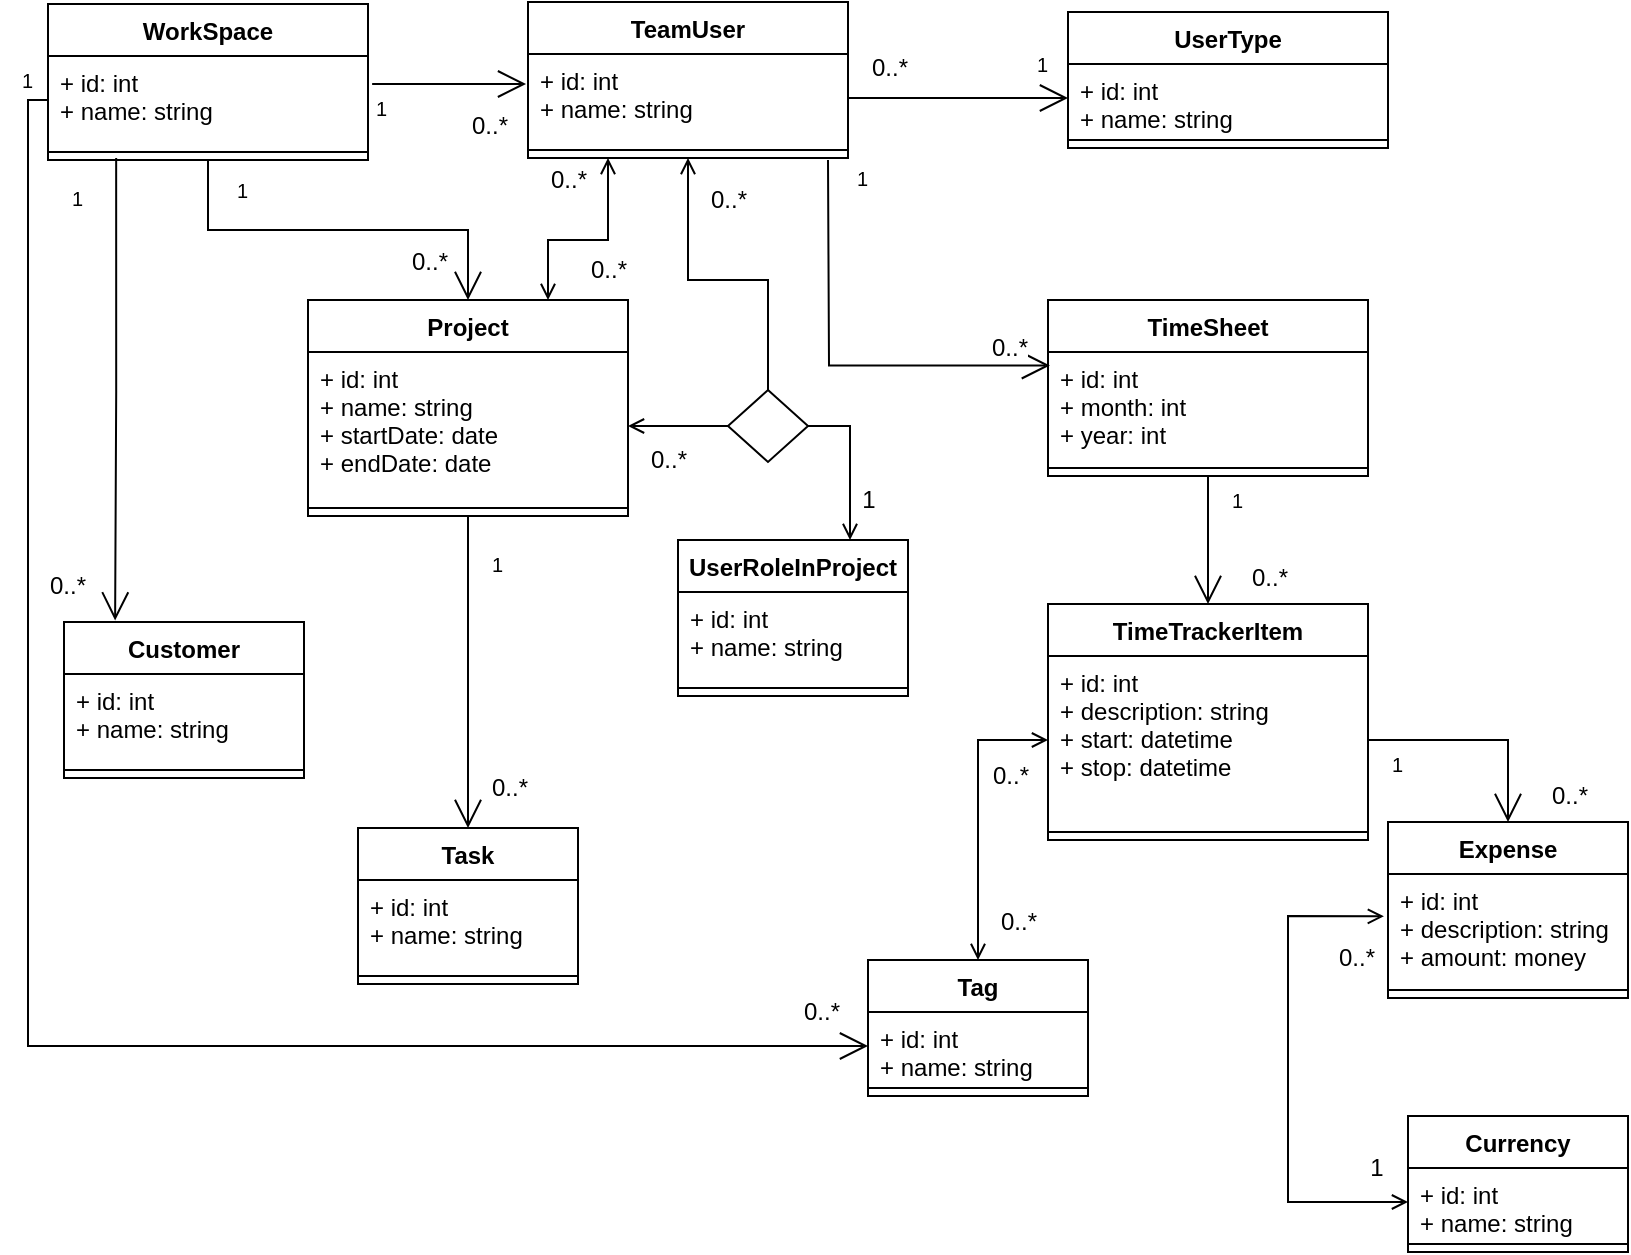 <mxfile version="11.1.4" type="device"><diagram id="qc4NHHZFJ22QZ8N9rFCM" name="Domain Model By Associations"><mxGraphModel dx="2249" dy="824" grid="1" gridSize="10" guides="1" tooltips="1" connect="1" arrows="1" fold="1" page="1" pageScale="1" pageWidth="827" pageHeight="1169" math="0" shadow="0"><root><mxCell id="hbZJrL5-JNAS7463Lo1K-0"/><mxCell id="hbZJrL5-JNAS7463Lo1K-1" parent="hbZJrL5-JNAS7463Lo1K-0"/><mxCell id="u3fUo4AWF5y-3UylBDNX-8" value="" style="endArrow=open;html=1;endSize=12;startArrow=none;startSize=14;startFill=0;edgeStyle=orthogonalEdgeStyle;exitX=1.013;exitY=0.318;exitDx=0;exitDy=0;rounded=1;exitPerimeter=0;entryX=-0.006;entryY=0.341;entryDx=0;entryDy=0;entryPerimeter=0;" parent="hbZJrL5-JNAS7463Lo1K-1" source="u3fUo4AWF5y-3UylBDNX-28" target="u3fUo4AWF5y-3UylBDNX-32" edge="1"><mxGeometry relative="1" as="geometry"><mxPoint x="220" y="36" as="sourcePoint"/><mxPoint x="270" y="210" as="targetPoint"/></mxGeometry></mxCell><mxCell id="u3fUo4AWF5y-3UylBDNX-9" value="1" style="resizable=0;html=1;align=left;verticalAlign=top;labelBackgroundColor=#ffffff;fontSize=10;" parent="u3fUo4AWF5y-3UylBDNX-8" connectable="0" vertex="1"><mxGeometry x="-1" relative="1" as="geometry"/></mxCell><mxCell id="u3fUo4AWF5y-3UylBDNX-10" value="&lt;span style=&quot;font-size: 12px ; text-align: center&quot;&gt;0..*&lt;/span&gt;" style="resizable=0;html=1;align=right;verticalAlign=top;labelBackgroundColor=#ffffff;fontSize=10;" parent="u3fUo4AWF5y-3UylBDNX-8" connectable="0" vertex="1"><mxGeometry x="1" relative="1" as="geometry"><mxPoint x="-9" y="7" as="offset"/></mxGeometry></mxCell><mxCell id="u3fUo4AWF5y-3UylBDNX-23" value="" style="endArrow=open;html=1;endSize=12;startArrow=none;startSize=14;startFill=0;edgeStyle=orthogonalEdgeStyle;entryX=0;entryY=0.5;entryDx=0;entryDy=0;exitX=1;exitY=0.5;exitDx=0;exitDy=0;rounded=0;" parent="hbZJrL5-JNAS7463Lo1K-1" source="u3fUo4AWF5y-3UylBDNX-32" target="u3fUo4AWF5y-3UylBDNX-35" edge="1"><mxGeometry relative="1" as="geometry"><mxPoint x="410" y="120" as="sourcePoint"/><mxPoint x="490" y="140" as="targetPoint"/></mxGeometry></mxCell><mxCell id="u3fUo4AWF5y-3UylBDNX-24" value="&lt;span style=&quot;font-size: 12px ; text-align: center&quot;&gt;0..*&lt;/span&gt;" style="resizable=0;html=1;align=left;verticalAlign=top;labelBackgroundColor=#ffffff;fontSize=10;" parent="u3fUo4AWF5y-3UylBDNX-23" connectable="0" vertex="1"><mxGeometry x="-1" relative="1" as="geometry"><mxPoint x="10" y="-29" as="offset"/></mxGeometry></mxCell><mxCell id="u3fUo4AWF5y-3UylBDNX-25" value="1" style="resizable=0;html=1;align=right;verticalAlign=top;labelBackgroundColor=#ffffff;fontSize=10;" parent="u3fUo4AWF5y-3UylBDNX-23" connectable="0" vertex="1"><mxGeometry x="1" relative="1" as="geometry"><mxPoint x="-10" y="-29" as="offset"/></mxGeometry></mxCell><mxCell id="u3fUo4AWF5y-3UylBDNX-27" value="WorkSpace" style="swimlane;fontStyle=1;align=center;verticalAlign=top;childLayout=stackLayout;horizontal=1;startSize=26;horizontalStack=0;resizeParent=1;resizeParentMax=0;resizeLast=0;collapsible=1;marginBottom=0;" parent="hbZJrL5-JNAS7463Lo1K-1" vertex="1"><mxGeometry x="20" y="12" width="160" height="78" as="geometry"/></mxCell><mxCell id="u3fUo4AWF5y-3UylBDNX-28" value="+ id: int&#10;+ name: string" style="text;strokeColor=none;fillColor=none;align=left;verticalAlign=top;spacingLeft=4;spacingRight=4;overflow=hidden;rotatable=0;points=[[0,0.5],[1,0.5]];portConstraint=eastwest;" parent="u3fUo4AWF5y-3UylBDNX-27" vertex="1"><mxGeometry y="26" width="160" height="44" as="geometry"/></mxCell><mxCell id="u3fUo4AWF5y-3UylBDNX-29" value="" style="line;strokeWidth=1;fillColor=none;align=left;verticalAlign=middle;spacingTop=-1;spacingLeft=3;spacingRight=3;rotatable=0;labelPosition=right;points=[];portConstraint=eastwest;" parent="u3fUo4AWF5y-3UylBDNX-27" vertex="1"><mxGeometry y="70" width="160" height="8" as="geometry"/></mxCell><mxCell id="u3fUo4AWF5y-3UylBDNX-31" value="TeamUser" style="swimlane;fontStyle=1;align=center;verticalAlign=top;childLayout=stackLayout;horizontal=1;startSize=26;horizontalStack=0;resizeParent=1;resizeParentMax=0;resizeLast=0;collapsible=1;marginBottom=0;" parent="hbZJrL5-JNAS7463Lo1K-1" vertex="1"><mxGeometry x="260" y="11" width="160" height="78" as="geometry"/></mxCell><mxCell id="u3fUo4AWF5y-3UylBDNX-32" value="+ id: int&#10;+ name: string&#10;" style="text;strokeColor=none;fillColor=none;align=left;verticalAlign=top;spacingLeft=4;spacingRight=4;overflow=hidden;rotatable=0;points=[[0,0.5],[1,0.5]];portConstraint=eastwest;" parent="u3fUo4AWF5y-3UylBDNX-31" vertex="1"><mxGeometry y="26" width="160" height="44" as="geometry"/></mxCell><mxCell id="u3fUo4AWF5y-3UylBDNX-33" value="" style="line;strokeWidth=1;fillColor=none;align=left;verticalAlign=middle;spacingTop=-1;spacingLeft=3;spacingRight=3;rotatable=0;labelPosition=right;points=[];portConstraint=eastwest;" parent="u3fUo4AWF5y-3UylBDNX-31" vertex="1"><mxGeometry y="70" width="160" height="8" as="geometry"/></mxCell><mxCell id="u3fUo4AWF5y-3UylBDNX-34" value="UserType" style="swimlane;fontStyle=1;align=center;verticalAlign=top;childLayout=stackLayout;horizontal=1;startSize=26;horizontalStack=0;resizeParent=1;resizeParentMax=0;resizeLast=0;collapsible=1;marginBottom=0;" parent="hbZJrL5-JNAS7463Lo1K-1" vertex="1"><mxGeometry x="530" y="16" width="160" height="68" as="geometry"/></mxCell><mxCell id="u3fUo4AWF5y-3UylBDNX-35" value="+ id: int&#10;+ name: string" style="text;strokeColor=none;fillColor=none;align=left;verticalAlign=top;spacingLeft=4;spacingRight=4;overflow=hidden;rotatable=0;points=[[0,0.5],[1,0.5]];portConstraint=eastwest;" parent="u3fUo4AWF5y-3UylBDNX-34" vertex="1"><mxGeometry y="26" width="160" height="34" as="geometry"/></mxCell><mxCell id="u3fUo4AWF5y-3UylBDNX-36" value="" style="line;strokeWidth=1;fillColor=none;align=left;verticalAlign=middle;spacingTop=-1;spacingLeft=3;spacingRight=3;rotatable=0;labelPosition=right;points=[];portConstraint=eastwest;" parent="u3fUo4AWF5y-3UylBDNX-34" vertex="1"><mxGeometry y="60" width="160" height="8" as="geometry"/></mxCell><mxCell id="u3fUo4AWF5y-3UylBDNX-37" value="Project" style="swimlane;fontStyle=1;align=center;verticalAlign=top;childLayout=stackLayout;horizontal=1;startSize=26;horizontalStack=0;resizeParent=1;resizeParentMax=0;resizeLast=0;collapsible=1;marginBottom=0;" parent="hbZJrL5-JNAS7463Lo1K-1" vertex="1"><mxGeometry x="150" y="160" width="160" height="108" as="geometry"/></mxCell><mxCell id="u3fUo4AWF5y-3UylBDNX-38" value="+ id: int&#10;+ name: string&#10;+ startDate: date&#10;+ endDate: date&#10;" style="text;strokeColor=none;fillColor=none;align=left;verticalAlign=top;spacingLeft=4;spacingRight=4;overflow=hidden;rotatable=0;points=[[0,0.5],[1,0.5]];portConstraint=eastwest;" parent="u3fUo4AWF5y-3UylBDNX-37" vertex="1"><mxGeometry y="26" width="160" height="74" as="geometry"/></mxCell><mxCell id="u3fUo4AWF5y-3UylBDNX-39" value="" style="line;strokeWidth=1;fillColor=none;align=left;verticalAlign=middle;spacingTop=-1;spacingLeft=3;spacingRight=3;rotatable=0;labelPosition=right;points=[];portConstraint=eastwest;" parent="u3fUo4AWF5y-3UylBDNX-37" vertex="1"><mxGeometry y="100" width="160" height="8" as="geometry"/></mxCell><mxCell id="u3fUo4AWF5y-3UylBDNX-40" value="" style="endArrow=open;startArrow=open;endFill=0;startFill=0;html=1;exitX=0.75;exitY=0;exitDx=0;exitDy=0;entryX=0.25;entryY=1;entryDx=0;entryDy=0;rounded=0;" parent="hbZJrL5-JNAS7463Lo1K-1" source="u3fUo4AWF5y-3UylBDNX-37" target="u3fUo4AWF5y-3UylBDNX-31" edge="1"><mxGeometry width="160" relative="1" as="geometry"><mxPoint x="290" y="270" as="sourcePoint"/><mxPoint x="450" y="270" as="targetPoint"/><Array as="points"><mxPoint x="270" y="130"/><mxPoint x="300" y="130"/></Array></mxGeometry></mxCell><mxCell id="u3fUo4AWF5y-3UylBDNX-41" value="0..*" style="text;html=1;resizable=0;points=[];align=center;verticalAlign=middle;labelBackgroundColor=#ffffff;" parent="u3fUo4AWF5y-3UylBDNX-40" vertex="1" connectable="0"><mxGeometry x="0.886" y="1" relative="1" as="geometry"><mxPoint x="-19" y="5" as="offset"/></mxGeometry></mxCell><mxCell id="u3fUo4AWF5y-3UylBDNX-42" value="0..*" style="text;html=1;resizable=0;points=[];align=center;verticalAlign=middle;labelBackgroundColor=#ffffff;" parent="u3fUo4AWF5y-3UylBDNX-40" vertex="1" connectable="0"><mxGeometry x="-0.892" relative="1" as="geometry"><mxPoint x="30" y="-10" as="offset"/></mxGeometry></mxCell><mxCell id="u3fUo4AWF5y-3UylBDNX-46" value="" style="endArrow=open;html=1;endSize=12;startArrow=none;startSize=14;startFill=0;edgeStyle=orthogonalEdgeStyle;entryX=0.5;entryY=0;entryDx=0;entryDy=0;exitX=0.5;exitY=1;exitDx=0;exitDy=0;rounded=0;" parent="hbZJrL5-JNAS7463Lo1K-1" source="u3fUo4AWF5y-3UylBDNX-27" target="u3fUo4AWF5y-3UylBDNX-37" edge="1"><mxGeometry relative="1" as="geometry"><mxPoint x="430" y="69" as="sourcePoint"/><mxPoint x="540" y="68" as="targetPoint"/></mxGeometry></mxCell><mxCell id="u3fUo4AWF5y-3UylBDNX-47" value="&lt;span style=&quot;font-size: 12px ; text-align: center&quot;&gt;0..*&lt;/span&gt;" style="resizable=0;html=1;align=left;verticalAlign=top;labelBackgroundColor=#ffffff;fontSize=10;direction=south;" parent="u3fUo4AWF5y-3UylBDNX-46" connectable="0" vertex="1"><mxGeometry x="-1" relative="1" as="geometry"><mxPoint x="100" y="37" as="offset"/></mxGeometry></mxCell><mxCell id="u3fUo4AWF5y-3UylBDNX-48" value="1" style="resizable=0;html=1;align=right;verticalAlign=top;labelBackgroundColor=#ffffff;fontSize=10;" parent="u3fUo4AWF5y-3UylBDNX-46" connectable="0" vertex="1"><mxGeometry x="1" relative="1" as="geometry"><mxPoint x="-110" y="-67" as="offset"/></mxGeometry></mxCell><mxCell id="u3fUo4AWF5y-3UylBDNX-52" value="Customer" style="swimlane;fontStyle=1;align=center;verticalAlign=top;childLayout=stackLayout;horizontal=1;startSize=26;horizontalStack=0;resizeParent=1;resizeParentMax=0;resizeLast=0;collapsible=1;marginBottom=0;" parent="hbZJrL5-JNAS7463Lo1K-1" vertex="1"><mxGeometry x="28" y="321" width="120" height="78" as="geometry"/></mxCell><mxCell id="u3fUo4AWF5y-3UylBDNX-53" value="+ id: int&#10;+ name: string&#10;" style="text;strokeColor=none;fillColor=none;align=left;verticalAlign=top;spacingLeft=4;spacingRight=4;overflow=hidden;rotatable=0;points=[[0,0.5],[1,0.5]];portConstraint=eastwest;" parent="u3fUo4AWF5y-3UylBDNX-52" vertex="1"><mxGeometry y="26" width="120" height="44" as="geometry"/></mxCell><mxCell id="u3fUo4AWF5y-3UylBDNX-54" value="" style="line;strokeWidth=1;fillColor=none;align=left;verticalAlign=middle;spacingTop=-1;spacingLeft=3;spacingRight=3;rotatable=0;labelPosition=right;points=[];portConstraint=eastwest;" parent="u3fUo4AWF5y-3UylBDNX-52" vertex="1"><mxGeometry y="70" width="120" height="8" as="geometry"/></mxCell><mxCell id="u3fUo4AWF5y-3UylBDNX-55" value="" style="endArrow=open;html=1;endSize=12;startArrow=none;startSize=14;startFill=0;edgeStyle=orthogonalEdgeStyle;entryX=0.213;entryY=-0.01;entryDx=0;entryDy=0;exitX=0.213;exitY=0.875;exitDx=0;exitDy=0;exitPerimeter=0;entryPerimeter=0;rounded=0;" parent="hbZJrL5-JNAS7463Lo1K-1" source="u3fUo4AWF5y-3UylBDNX-29" target="u3fUo4AWF5y-3UylBDNX-52" edge="1"><mxGeometry relative="1" as="geometry"><mxPoint x="430" y="69" as="sourcePoint"/><mxPoint x="540" y="68" as="targetPoint"/></mxGeometry></mxCell><mxCell id="u3fUo4AWF5y-3UylBDNX-56" value="1" style="resizable=0;html=1;align=left;verticalAlign=top;labelBackgroundColor=#ffffff;fontSize=10;" parent="u3fUo4AWF5y-3UylBDNX-55" connectable="0" vertex="1"><mxGeometry x="-1" relative="1" as="geometry"><mxPoint x="-24" y="8" as="offset"/></mxGeometry></mxCell><mxCell id="u3fUo4AWF5y-3UylBDNX-57" value="&lt;span style=&quot;font-size: 12px ; text-align: center&quot;&gt;0..*&lt;/span&gt;" style="resizable=0;html=1;align=right;verticalAlign=top;labelBackgroundColor=#ffffff;fontSize=10;" parent="u3fUo4AWF5y-3UylBDNX-55" connectable="0" vertex="1"><mxGeometry x="1" relative="1" as="geometry"><mxPoint x="-14" y="-31" as="offset"/></mxGeometry></mxCell><mxCell id="u3fUo4AWF5y-3UylBDNX-58" value="Task" style="swimlane;fontStyle=1;align=center;verticalAlign=top;childLayout=stackLayout;horizontal=1;startSize=26;horizontalStack=0;resizeParent=1;resizeParentMax=0;resizeLast=0;collapsible=1;marginBottom=0;" parent="hbZJrL5-JNAS7463Lo1K-1" vertex="1"><mxGeometry x="175" y="424" width="110" height="78" as="geometry"/></mxCell><mxCell id="u3fUo4AWF5y-3UylBDNX-59" value="+ id: int&#10;+ name: string&#10;" style="text;strokeColor=none;fillColor=none;align=left;verticalAlign=top;spacingLeft=4;spacingRight=4;overflow=hidden;rotatable=0;points=[[0,0.5],[1,0.5]];portConstraint=eastwest;" parent="u3fUo4AWF5y-3UylBDNX-58" vertex="1"><mxGeometry y="26" width="110" height="44" as="geometry"/></mxCell><mxCell id="u3fUo4AWF5y-3UylBDNX-60" value="" style="line;strokeWidth=1;fillColor=none;align=left;verticalAlign=middle;spacingTop=-1;spacingLeft=3;spacingRight=3;rotatable=0;labelPosition=right;points=[];portConstraint=eastwest;" parent="u3fUo4AWF5y-3UylBDNX-58" vertex="1"><mxGeometry y="70" width="110" height="8" as="geometry"/></mxCell><mxCell id="u3fUo4AWF5y-3UylBDNX-61" value="" style="endArrow=open;html=1;endSize=12;startArrow=none;startSize=14;startFill=0;edgeStyle=orthogonalEdgeStyle;exitX=0.5;exitY=1;exitDx=0;exitDy=0;rounded=0;entryX=0.5;entryY=0;entryDx=0;entryDy=0;" parent="hbZJrL5-JNAS7463Lo1K-1" source="u3fUo4AWF5y-3UylBDNX-37" target="u3fUo4AWF5y-3UylBDNX-58" edge="1"><mxGeometry relative="1" as="geometry"><mxPoint x="192" y="65" as="sourcePoint"/><mxPoint x="269" y="62" as="targetPoint"/></mxGeometry></mxCell><mxCell id="u3fUo4AWF5y-3UylBDNX-62" value="1" style="resizable=0;html=1;align=left;verticalAlign=top;labelBackgroundColor=#ffffff;fontSize=10;" parent="u3fUo4AWF5y-3UylBDNX-61" connectable="0" vertex="1"><mxGeometry x="-1" relative="1" as="geometry"><mxPoint x="10" y="12" as="offset"/></mxGeometry></mxCell><mxCell id="u3fUo4AWF5y-3UylBDNX-63" value="&lt;span style=&quot;font-size: 12px ; text-align: center&quot;&gt;0..*&lt;/span&gt;" style="resizable=0;html=1;align=right;verticalAlign=top;labelBackgroundColor=#ffffff;fontSize=10;" parent="u3fUo4AWF5y-3UylBDNX-61" connectable="0" vertex="1"><mxGeometry x="1" relative="1" as="geometry"><mxPoint x="30" y="-34" as="offset"/></mxGeometry></mxCell><mxCell id="u3fUo4AWF5y-3UylBDNX-64" value="TimeSheet" style="swimlane;fontStyle=1;align=center;verticalAlign=top;childLayout=stackLayout;horizontal=1;startSize=26;horizontalStack=0;resizeParent=1;resizeParentMax=0;resizeLast=0;collapsible=1;marginBottom=0;" parent="hbZJrL5-JNAS7463Lo1K-1" vertex="1"><mxGeometry x="520" y="160" width="160" height="88" as="geometry"/></mxCell><mxCell id="u3fUo4AWF5y-3UylBDNX-65" value="+ id: int&#10;+ month: int&#10;+ year: int&#10;" style="text;strokeColor=none;fillColor=none;align=left;verticalAlign=top;spacingLeft=4;spacingRight=4;overflow=hidden;rotatable=0;points=[[0,0.5],[1,0.5]];portConstraint=eastwest;" parent="u3fUo4AWF5y-3UylBDNX-64" vertex="1"><mxGeometry y="26" width="160" height="54" as="geometry"/></mxCell><mxCell id="u3fUo4AWF5y-3UylBDNX-66" value="" style="line;strokeWidth=1;fillColor=none;align=left;verticalAlign=middle;spacingTop=-1;spacingLeft=3;spacingRight=3;rotatable=0;labelPosition=right;points=[];portConstraint=eastwest;" parent="u3fUo4AWF5y-3UylBDNX-64" vertex="1"><mxGeometry y="80" width="160" height="8" as="geometry"/></mxCell><mxCell id="u3fUo4AWF5y-3UylBDNX-67" value="" style="endArrow=open;html=1;endSize=12;startArrow=none;startSize=14;startFill=0;edgeStyle=orthogonalEdgeStyle;entryX=0.006;entryY=0.125;entryDx=0;entryDy=0;entryPerimeter=0;rounded=0;" parent="hbZJrL5-JNAS7463Lo1K-1" target="u3fUo4AWF5y-3UylBDNX-65" edge="1"><mxGeometry relative="1" as="geometry"><mxPoint x="410" y="90" as="sourcePoint"/><mxPoint x="240" y="170" as="targetPoint"/></mxGeometry></mxCell><mxCell id="u3fUo4AWF5y-3UylBDNX-68" value="&lt;span style=&quot;font-size: 12px ; text-align: center&quot;&gt;0..*&lt;/span&gt;" style="resizable=0;html=1;align=left;verticalAlign=top;labelBackgroundColor=#ffffff;fontSize=10;direction=south;" parent="u3fUo4AWF5y-3UylBDNX-67" connectable="0" vertex="1"><mxGeometry x="-1" relative="1" as="geometry"><mxPoint x="80" y="80" as="offset"/></mxGeometry></mxCell><mxCell id="u3fUo4AWF5y-3UylBDNX-69" value="1" style="resizable=0;html=1;align=right;verticalAlign=top;labelBackgroundColor=#ffffff;fontSize=10;" parent="u3fUo4AWF5y-3UylBDNX-67" connectable="0" vertex="1"><mxGeometry x="1" relative="1" as="geometry"><mxPoint x="-91" y="-106" as="offset"/></mxGeometry></mxCell><mxCell id="u3fUo4AWF5y-3UylBDNX-70" value="TimeTrackerItem" style="swimlane;fontStyle=1;align=center;verticalAlign=top;childLayout=stackLayout;horizontal=1;startSize=26;horizontalStack=0;resizeParent=1;resizeParentMax=0;resizeLast=0;collapsible=1;marginBottom=0;" parent="hbZJrL5-JNAS7463Lo1K-1" vertex="1"><mxGeometry x="520" y="312" width="160" height="118" as="geometry"/></mxCell><mxCell id="u3fUo4AWF5y-3UylBDNX-71" value="+ id: int&#10;+ description: string&#10;+ start: datetime&#10;+ stop: datetime&#10;&#10;" style="text;strokeColor=none;fillColor=none;align=left;verticalAlign=top;spacingLeft=4;spacingRight=4;overflow=hidden;rotatable=0;points=[[0,0.5],[1,0.5]];portConstraint=eastwest;" parent="u3fUo4AWF5y-3UylBDNX-70" vertex="1"><mxGeometry y="26" width="160" height="84" as="geometry"/></mxCell><mxCell id="u3fUo4AWF5y-3UylBDNX-72" value="" style="line;strokeWidth=1;fillColor=none;align=left;verticalAlign=middle;spacingTop=-1;spacingLeft=3;spacingRight=3;rotatable=0;labelPosition=right;points=[];portConstraint=eastwest;" parent="u3fUo4AWF5y-3UylBDNX-70" vertex="1"><mxGeometry y="110" width="160" height="8" as="geometry"/></mxCell><mxCell id="u3fUo4AWF5y-3UylBDNX-73" value="" style="endArrow=open;html=1;endSize=12;startArrow=none;startSize=14;startFill=0;edgeStyle=orthogonalEdgeStyle;exitX=0.5;exitY=1;exitDx=0;exitDy=0;rounded=0;" parent="hbZJrL5-JNAS7463Lo1K-1" source="u3fUo4AWF5y-3UylBDNX-64" target="u3fUo4AWF5y-3UylBDNX-70" edge="1"><mxGeometry relative="1" as="geometry"><mxPoint x="192" y="65" as="sourcePoint"/><mxPoint x="269" y="62" as="targetPoint"/></mxGeometry></mxCell><mxCell id="u3fUo4AWF5y-3UylBDNX-74" value="1" style="resizable=0;html=1;align=left;verticalAlign=top;labelBackgroundColor=#ffffff;fontSize=10;" parent="u3fUo4AWF5y-3UylBDNX-73" connectable="0" vertex="1"><mxGeometry x="-1" relative="1" as="geometry"><mxPoint x="10" as="offset"/></mxGeometry></mxCell><mxCell id="u3fUo4AWF5y-3UylBDNX-75" value="&lt;span style=&quot;font-size: 12px ; text-align: center&quot;&gt;0..*&lt;/span&gt;" style="resizable=0;html=1;align=right;verticalAlign=top;labelBackgroundColor=#ffffff;fontSize=10;" parent="u3fUo4AWF5y-3UylBDNX-73" connectable="0" vertex="1"><mxGeometry x="1" relative="1" as="geometry"><mxPoint x="40" y="-27" as="offset"/></mxGeometry></mxCell><mxCell id="u3fUo4AWF5y-3UylBDNX-76" value="Tag" style="swimlane;fontStyle=1;align=center;verticalAlign=top;childLayout=stackLayout;horizontal=1;startSize=26;horizontalStack=0;resizeParent=1;resizeParentMax=0;resizeLast=0;collapsible=1;marginBottom=0;" parent="hbZJrL5-JNAS7463Lo1K-1" vertex="1"><mxGeometry x="430" y="490" width="110" height="68" as="geometry"/></mxCell><mxCell id="u3fUo4AWF5y-3UylBDNX-77" value="+ id: int&#10;+ name: string" style="text;strokeColor=none;fillColor=none;align=left;verticalAlign=top;spacingLeft=4;spacingRight=4;overflow=hidden;rotatable=0;points=[[0,0.5],[1,0.5]];portConstraint=eastwest;" parent="u3fUo4AWF5y-3UylBDNX-76" vertex="1"><mxGeometry y="26" width="110" height="34" as="geometry"/></mxCell><mxCell id="u3fUo4AWF5y-3UylBDNX-78" value="" style="line;strokeWidth=1;fillColor=none;align=left;verticalAlign=middle;spacingTop=-1;spacingLeft=3;spacingRight=3;rotatable=0;labelPosition=right;points=[];portConstraint=eastwest;" parent="u3fUo4AWF5y-3UylBDNX-76" vertex="1"><mxGeometry y="60" width="110" height="8" as="geometry"/></mxCell><mxCell id="u3fUo4AWF5y-3UylBDNX-82" value="" style="endArrow=open;startArrow=open;endFill=0;startFill=0;html=1;exitX=0.5;exitY=0;exitDx=0;exitDy=0;entryX=0;entryY=0.5;entryDx=0;entryDy=0;rounded=0;" parent="hbZJrL5-JNAS7463Lo1K-1" source="u3fUo4AWF5y-3UylBDNX-76" target="u3fUo4AWF5y-3UylBDNX-71" edge="1"><mxGeometry width="160" relative="1" as="geometry"><mxPoint x="320" y="243" as="sourcePoint"/><mxPoint x="390" y="99" as="targetPoint"/><Array as="points"><mxPoint x="485" y="380"/></Array></mxGeometry></mxCell><mxCell id="u3fUo4AWF5y-3UylBDNX-83" value="0..*" style="text;html=1;resizable=0;points=[];align=center;verticalAlign=middle;labelBackgroundColor=#ffffff;" parent="u3fUo4AWF5y-3UylBDNX-82" vertex="1" connectable="0"><mxGeometry x="0.886" y="1" relative="1" as="geometry"><mxPoint x="-11" y="19" as="offset"/></mxGeometry></mxCell><mxCell id="u3fUo4AWF5y-3UylBDNX-84" value="0..*" style="text;html=1;resizable=0;points=[];align=center;verticalAlign=middle;labelBackgroundColor=#ffffff;" parent="u3fUo4AWF5y-3UylBDNX-82" vertex="1" connectable="0"><mxGeometry x="-0.892" relative="1" as="geometry"><mxPoint x="20" y="-11" as="offset"/></mxGeometry></mxCell><mxCell id="u3fUo4AWF5y-3UylBDNX-85" value="Expense" style="swimlane;fontStyle=1;align=center;verticalAlign=top;childLayout=stackLayout;horizontal=1;startSize=26;horizontalStack=0;resizeParent=1;resizeParentMax=0;resizeLast=0;collapsible=1;marginBottom=0;" parent="hbZJrL5-JNAS7463Lo1K-1" vertex="1"><mxGeometry x="690" y="421" width="120" height="88" as="geometry"/></mxCell><mxCell id="u3fUo4AWF5y-3UylBDNX-86" value="+ id: int&#10;+ description: string&#10;+ amount: money&#10;" style="text;strokeColor=none;fillColor=none;align=left;verticalAlign=top;spacingLeft=4;spacingRight=4;overflow=hidden;rotatable=0;points=[[0,0.5],[1,0.5]];portConstraint=eastwest;" parent="u3fUo4AWF5y-3UylBDNX-85" vertex="1"><mxGeometry y="26" width="120" height="54" as="geometry"/></mxCell><mxCell id="u3fUo4AWF5y-3UylBDNX-87" value="" style="line;strokeWidth=1;fillColor=none;align=left;verticalAlign=middle;spacingTop=-1;spacingLeft=3;spacingRight=3;rotatable=0;labelPosition=right;points=[];portConstraint=eastwest;" parent="u3fUo4AWF5y-3UylBDNX-85" vertex="1"><mxGeometry y="80" width="120" height="8" as="geometry"/></mxCell><mxCell id="u3fUo4AWF5y-3UylBDNX-88" value="" style="endArrow=open;html=1;endSize=12;startArrow=none;startSize=14;startFill=0;edgeStyle=orthogonalEdgeStyle;exitX=1;exitY=0.5;exitDx=0;exitDy=0;rounded=0;entryX=0.5;entryY=0;entryDx=0;entryDy=0;" parent="hbZJrL5-JNAS7463Lo1K-1" source="u3fUo4AWF5y-3UylBDNX-71" target="u3fUo4AWF5y-3UylBDNX-85" edge="1"><mxGeometry relative="1" as="geometry"><mxPoint x="610" y="268" as="sourcePoint"/><mxPoint x="760" y="410" as="targetPoint"/><Array as="points"><mxPoint x="750" y="380"/></Array></mxGeometry></mxCell><mxCell id="u3fUo4AWF5y-3UylBDNX-89" value="1" style="resizable=0;html=1;align=left;verticalAlign=top;labelBackgroundColor=#ffffff;fontSize=10;" parent="u3fUo4AWF5y-3UylBDNX-88" connectable="0" vertex="1"><mxGeometry x="-1" relative="1" as="geometry"><mxPoint x="10" as="offset"/></mxGeometry></mxCell><mxCell id="u3fUo4AWF5y-3UylBDNX-90" value="&lt;span style=&quot;font-size: 12px ; text-align: center&quot;&gt;0..*&lt;/span&gt;" style="resizable=0;html=1;align=right;verticalAlign=top;labelBackgroundColor=#ffffff;fontSize=10;" parent="u3fUo4AWF5y-3UylBDNX-88" connectable="0" vertex="1"><mxGeometry x="1" relative="1" as="geometry"><mxPoint x="40" y="-27" as="offset"/></mxGeometry></mxCell><mxCell id="u3fUo4AWF5y-3UylBDNX-91" value="Currency" style="swimlane;fontStyle=1;align=center;verticalAlign=top;childLayout=stackLayout;horizontal=1;startSize=26;horizontalStack=0;resizeParent=1;resizeParentMax=0;resizeLast=0;collapsible=1;marginBottom=0;" parent="hbZJrL5-JNAS7463Lo1K-1" vertex="1"><mxGeometry x="700" y="568" width="110" height="68" as="geometry"/></mxCell><mxCell id="u3fUo4AWF5y-3UylBDNX-92" value="+ id: int&#10;+ name: string" style="text;strokeColor=none;fillColor=none;align=left;verticalAlign=top;spacingLeft=4;spacingRight=4;overflow=hidden;rotatable=0;points=[[0,0.5],[1,0.5]];portConstraint=eastwest;" parent="u3fUo4AWF5y-3UylBDNX-91" vertex="1"><mxGeometry y="26" width="110" height="34" as="geometry"/></mxCell><mxCell id="u3fUo4AWF5y-3UylBDNX-93" value="" style="line;strokeWidth=1;fillColor=none;align=left;verticalAlign=middle;spacingTop=-1;spacingLeft=3;spacingRight=3;rotatable=0;labelPosition=right;points=[];portConstraint=eastwest;" parent="u3fUo4AWF5y-3UylBDNX-91" vertex="1"><mxGeometry y="60" width="110" height="8" as="geometry"/></mxCell><mxCell id="u3fUo4AWF5y-3UylBDNX-94" value="" style="endArrow=open;startArrow=open;endFill=0;startFill=0;html=1;exitX=0;exitY=0.5;exitDx=0;exitDy=0;entryX=-0.017;entryY=0.392;entryDx=0;entryDy=0;entryPerimeter=0;rounded=0;" parent="hbZJrL5-JNAS7463Lo1K-1" source="u3fUo4AWF5y-3UylBDNX-92" target="u3fUo4AWF5y-3UylBDNX-86" edge="1"><mxGeometry width="160" relative="1" as="geometry"><mxPoint x="615" y="610" as="sourcePoint"/><mxPoint x="650" y="490" as="targetPoint"/><Array as="points"><mxPoint x="640" y="611"/><mxPoint x="640" y="540"/><mxPoint x="640" y="468"/></Array></mxGeometry></mxCell><mxCell id="u3fUo4AWF5y-3UylBDNX-95" value="0..*" style="text;html=1;resizable=0;points=[];align=center;verticalAlign=middle;labelBackgroundColor=#ffffff;" parent="u3fUo4AWF5y-3UylBDNX-94" vertex="1" connectable="0"><mxGeometry x="0.886" y="1" relative="1" as="geometry"><mxPoint y="22" as="offset"/></mxGeometry></mxCell><mxCell id="u3fUo4AWF5y-3UylBDNX-96" value="1" style="text;html=1;resizable=0;points=[];align=center;verticalAlign=middle;labelBackgroundColor=#ffffff;" parent="u3fUo4AWF5y-3UylBDNX-94" vertex="1" connectable="0"><mxGeometry x="-0.892" relative="1" as="geometry"><mxPoint x="-3" y="-17" as="offset"/></mxGeometry></mxCell><mxCell id="u3fUo4AWF5y-3UylBDNX-97" value="" style="rhombus;whiteSpace=wrap;html=1;" parent="hbZJrL5-JNAS7463Lo1K-1" vertex="1"><mxGeometry x="360" y="205" width="40" height="36" as="geometry"/></mxCell><mxCell id="u3fUo4AWF5y-3UylBDNX-98" value="UserRoleInProject" style="swimlane;fontStyle=1;align=center;verticalAlign=top;childLayout=stackLayout;horizontal=1;startSize=26;horizontalStack=0;resizeParent=1;resizeParentMax=0;resizeLast=0;collapsible=1;marginBottom=0;" parent="hbZJrL5-JNAS7463Lo1K-1" vertex="1"><mxGeometry x="335" y="280" width="115" height="78" as="geometry"/></mxCell><mxCell id="u3fUo4AWF5y-3UylBDNX-99" value="+ id: int&#10;+ name: string" style="text;strokeColor=none;fillColor=none;align=left;verticalAlign=top;spacingLeft=4;spacingRight=4;overflow=hidden;rotatable=0;points=[[0,0.5],[1,0.5]];portConstraint=eastwest;" parent="u3fUo4AWF5y-3UylBDNX-98" vertex="1"><mxGeometry y="26" width="115" height="44" as="geometry"/></mxCell><mxCell id="u3fUo4AWF5y-3UylBDNX-100" value="" style="line;strokeWidth=1;fillColor=none;align=left;verticalAlign=middle;spacingTop=-1;spacingLeft=3;spacingRight=3;rotatable=0;labelPosition=right;points=[];portConstraint=eastwest;" parent="u3fUo4AWF5y-3UylBDNX-98" vertex="1"><mxGeometry y="70" width="115" height="8" as="geometry"/></mxCell><mxCell id="u3fUo4AWF5y-3UylBDNX-101" value="" style="endArrow=open;startArrow=none;endFill=0;startFill=0;html=1;exitX=0.5;exitY=0;exitDx=0;exitDy=0;entryX=0.5;entryY=1;entryDx=0;entryDy=0;rounded=0;" parent="hbZJrL5-JNAS7463Lo1K-1" source="u3fUo4AWF5y-3UylBDNX-97" target="u3fUo4AWF5y-3UylBDNX-31" edge="1"><mxGeometry width="160" relative="1" as="geometry"><mxPoint x="280" y="170" as="sourcePoint"/><mxPoint x="310" y="99" as="targetPoint"/><Array as="points"><mxPoint x="380" y="150"/><mxPoint x="340" y="150"/></Array></mxGeometry></mxCell><mxCell id="u3fUo4AWF5y-3UylBDNX-102" value="0..*" style="text;html=1;resizable=0;points=[];align=center;verticalAlign=middle;labelBackgroundColor=#ffffff;" parent="u3fUo4AWF5y-3UylBDNX-101" vertex="1" connectable="0"><mxGeometry x="0.886" y="1" relative="1" as="geometry"><mxPoint x="21" y="12" as="offset"/></mxGeometry></mxCell><mxCell id="u3fUo4AWF5y-3UylBDNX-104" value="" style="endArrow=none;startArrow=open;endFill=0;startFill=0;html=1;entryX=1;entryY=0.5;entryDx=0;entryDy=0;rounded=0;" parent="hbZJrL5-JNAS7463Lo1K-1" target="u3fUo4AWF5y-3UylBDNX-97" edge="1"><mxGeometry width="160" relative="1" as="geometry"><mxPoint x="421" y="280" as="sourcePoint"/><mxPoint x="350" y="99" as="targetPoint"/><Array as="points"><mxPoint x="421" y="223"/></Array></mxGeometry></mxCell><mxCell id="u3fUo4AWF5y-3UylBDNX-106" value="1" style="text;html=1;resizable=0;points=[];align=center;verticalAlign=middle;labelBackgroundColor=#ffffff;" parent="u3fUo4AWF5y-3UylBDNX-104" vertex="1" connectable="0"><mxGeometry x="-0.892" relative="1" as="geometry"><mxPoint x="9" y="-16" as="offset"/></mxGeometry></mxCell><mxCell id="u3fUo4AWF5y-3UylBDNX-107" value="" style="endArrow=none;startArrow=open;endFill=0;startFill=0;html=1;entryX=0;entryY=0.5;entryDx=0;entryDy=0;exitX=1;exitY=0.5;exitDx=0;exitDy=0;rounded=0;" parent="hbZJrL5-JNAS7463Lo1K-1" source="u3fUo4AWF5y-3UylBDNX-38" target="u3fUo4AWF5y-3UylBDNX-97" edge="1"><mxGeometry width="160" relative="1" as="geometry"><mxPoint x="431" y="290" as="sourcePoint"/><mxPoint x="410" y="243" as="targetPoint"/><Array as="points"/></mxGeometry></mxCell><mxCell id="u3fUo4AWF5y-3UylBDNX-108" value="0..*" style="text;html=1;resizable=0;points=[];align=center;verticalAlign=middle;labelBackgroundColor=#ffffff;" parent="u3fUo4AWF5y-3UylBDNX-107" vertex="1" connectable="0"><mxGeometry x="-0.892" relative="1" as="geometry"><mxPoint x="17" y="17" as="offset"/></mxGeometry></mxCell><mxCell id="AFx7-VWbswZKnkaHepPn-0" value="" style="endArrow=open;html=1;endSize=12;startArrow=none;startSize=14;startFill=0;edgeStyle=orthogonalEdgeStyle;entryX=0;entryY=0.5;entryDx=0;entryDy=0;exitX=0;exitY=0.5;exitDx=0;exitDy=0;rounded=0;" edge="1" parent="hbZJrL5-JNAS7463Lo1K-1" source="u3fUo4AWF5y-3UylBDNX-28" target="u3fUo4AWF5y-3UylBDNX-77"><mxGeometry relative="1" as="geometry"><mxPoint x="64" y="99" as="sourcePoint"/><mxPoint x="64" y="330" as="targetPoint"/></mxGeometry></mxCell><mxCell id="AFx7-VWbswZKnkaHepPn-1" value="1" style="resizable=0;html=1;align=left;verticalAlign=top;labelBackgroundColor=#ffffff;fontSize=10;" connectable="0" vertex="1" parent="AFx7-VWbswZKnkaHepPn-0"><mxGeometry x="-1" relative="1" as="geometry"><mxPoint x="-15" y="-22" as="offset"/></mxGeometry></mxCell><mxCell id="AFx7-VWbswZKnkaHepPn-2" value="&lt;span style=&quot;font-size: 12px ; text-align: center&quot;&gt;0..*&lt;/span&gt;" style="resizable=0;html=1;align=right;verticalAlign=top;labelBackgroundColor=#ffffff;fontSize=10;" connectable="0" vertex="1" parent="AFx7-VWbswZKnkaHepPn-0"><mxGeometry x="1" relative="1" as="geometry"><mxPoint x="-14" y="-31" as="offset"/></mxGeometry></mxCell></root></mxGraphModel></diagram></mxfile>